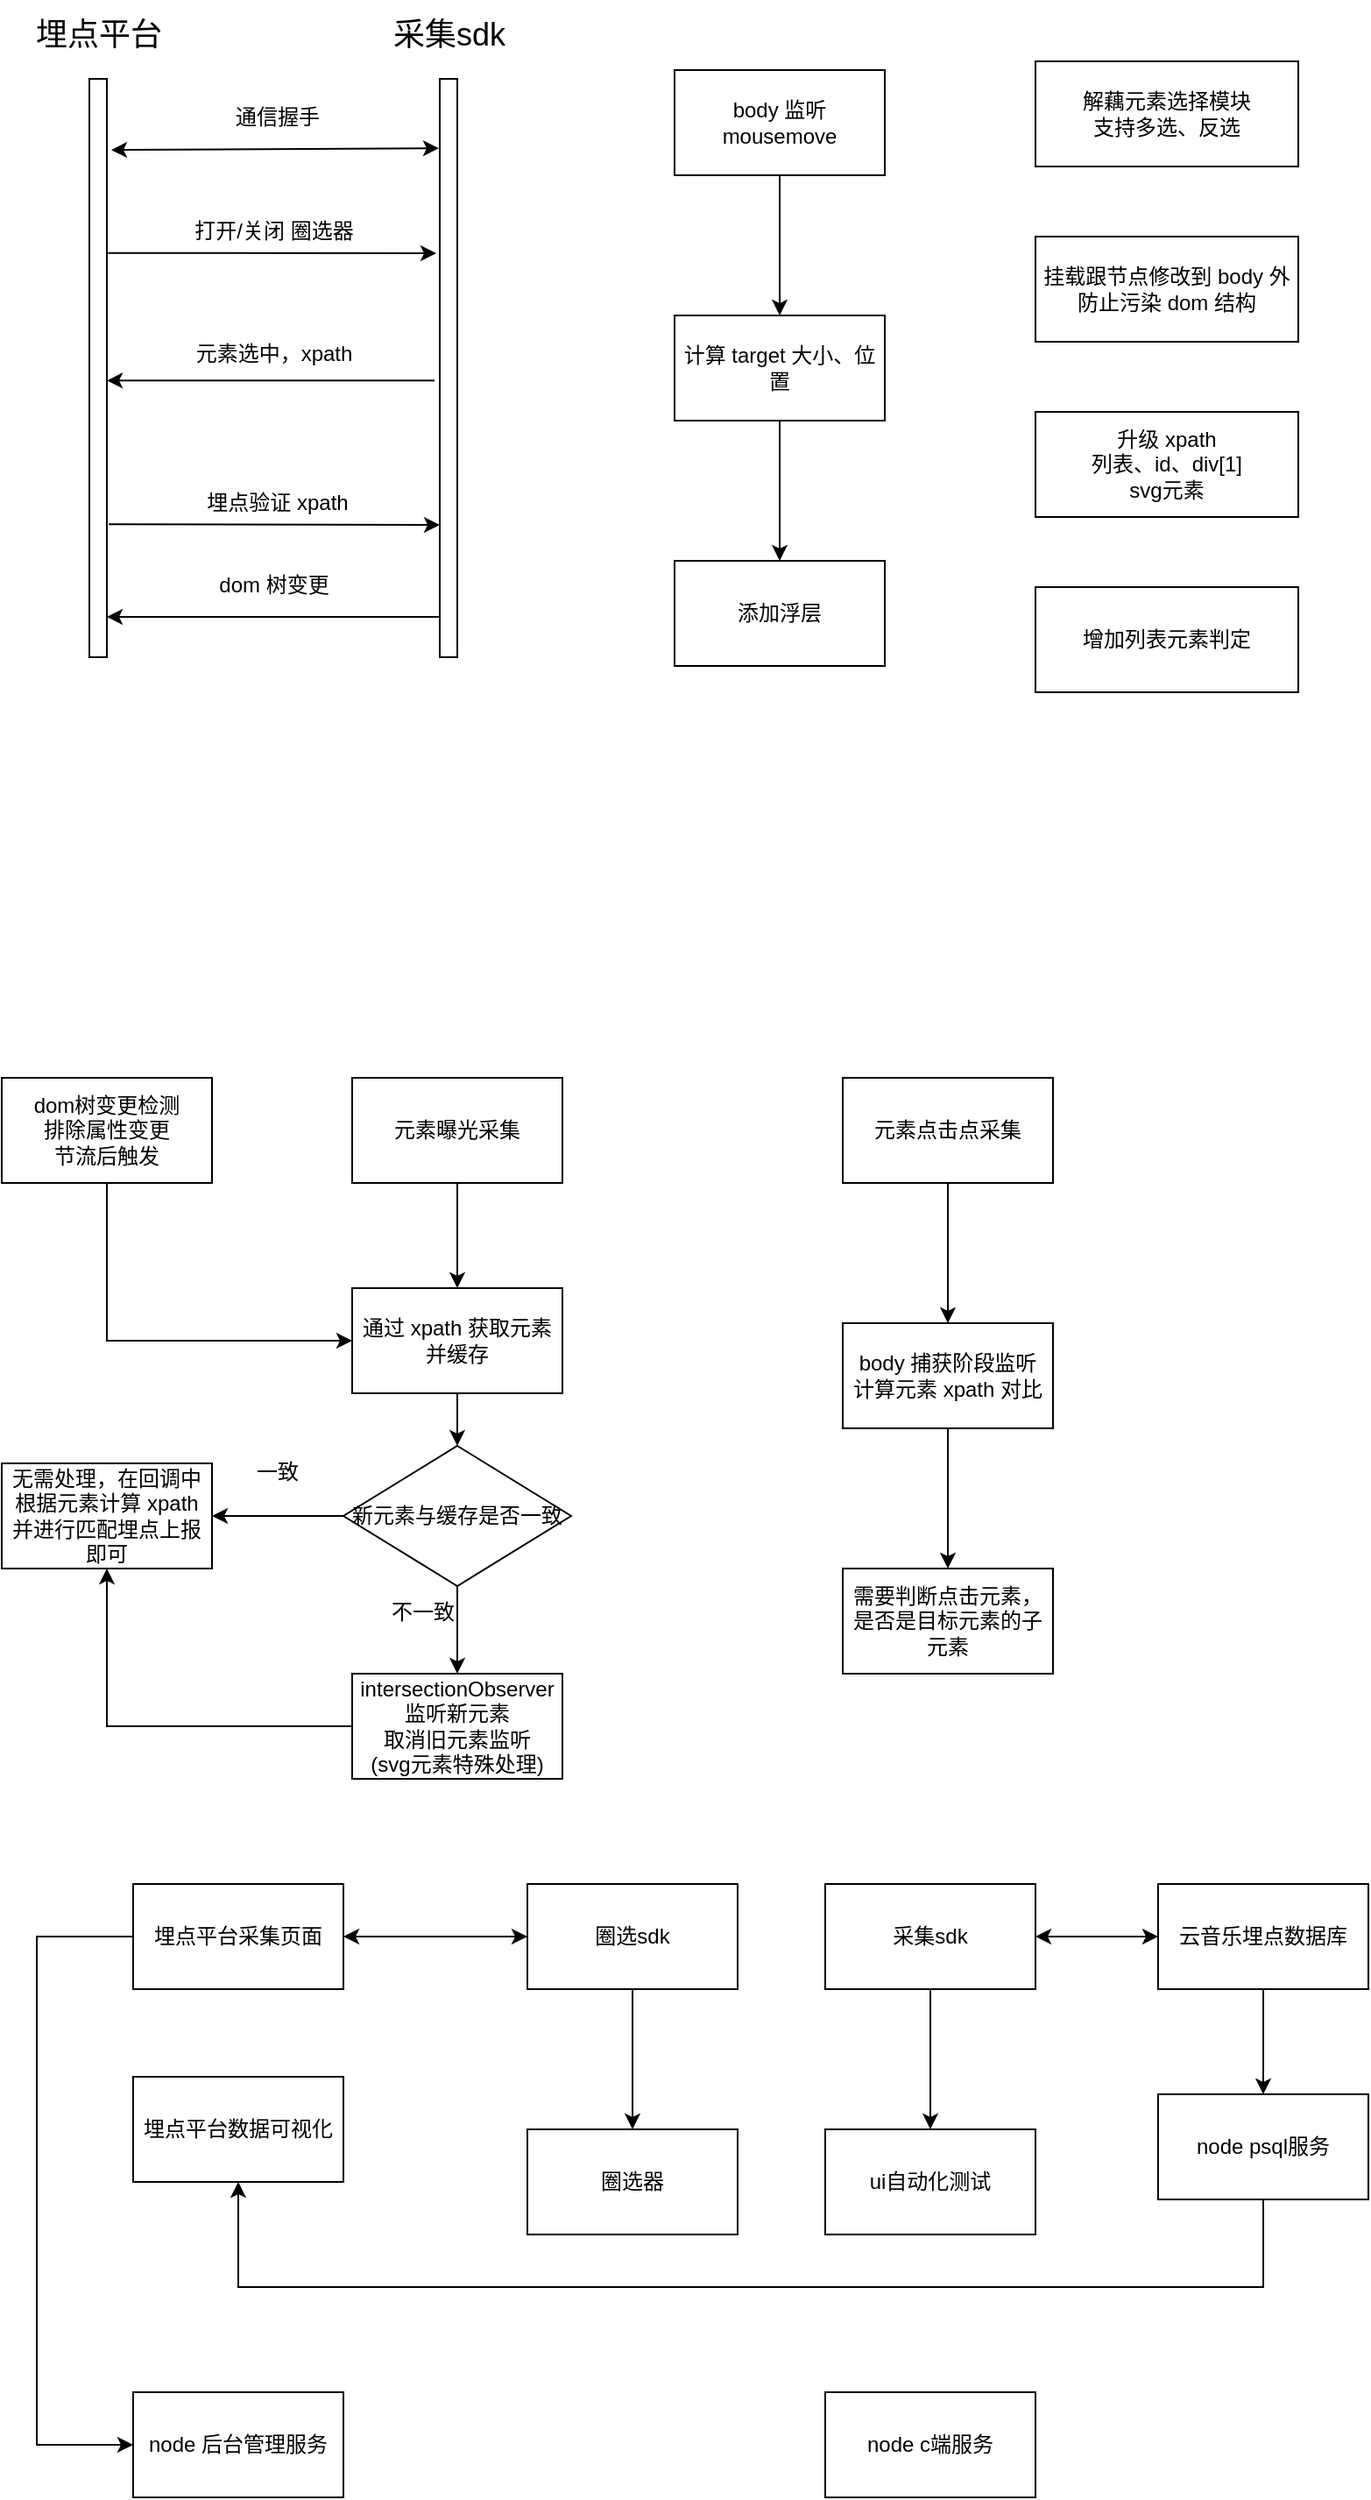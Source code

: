 <mxfile version="20.2.8" type="github">
  <diagram id="s8NYqJLzQeODFpnqqtf_" name="第 1 页">
    <mxGraphModel dx="926" dy="506" grid="1" gridSize="10" guides="1" tooltips="1" connect="1" arrows="1" fold="1" page="1" pageScale="1" pageWidth="827" pageHeight="1169" math="0" shadow="0">
      <root>
        <mxCell id="0" />
        <mxCell id="1" parent="0" />
        <mxCell id="AP1hK9MuxTNP_AilY-IY-1" value="" style="html=1;points=[];perimeter=orthogonalPerimeter;" parent="1" vertex="1">
          <mxGeometry x="80" y="120" width="10" height="330" as="geometry" />
        </mxCell>
        <mxCell id="AP1hK9MuxTNP_AilY-IY-2" value="" style="html=1;points=[];perimeter=orthogonalPerimeter;" parent="1" vertex="1">
          <mxGeometry x="280" y="120" width="10" height="330" as="geometry" />
        </mxCell>
        <mxCell id="eg9R9L4fMUv5J7RdRfmF-1" value="埋点平台" style="text;html=1;align=center;verticalAlign=middle;resizable=0;points=[];autosize=1;strokeColor=none;fillColor=none;fontSize=18;" parent="1" vertex="1">
          <mxGeometry x="35" y="75" width="100" height="40" as="geometry" />
        </mxCell>
        <mxCell id="eg9R9L4fMUv5J7RdRfmF-2" value="采集sdk" style="text;html=1;align=center;verticalAlign=middle;resizable=0;points=[];autosize=1;strokeColor=none;fillColor=none;fontSize=18;" parent="1" vertex="1">
          <mxGeometry x="240" y="75" width="90" height="40" as="geometry" />
        </mxCell>
        <mxCell id="eg9R9L4fMUv5J7RdRfmF-3" value="" style="endArrow=classic;html=1;rounded=0;fontSize=18;exitX=1.067;exitY=0.301;exitDx=0;exitDy=0;exitPerimeter=0;entryX=-0.2;entryY=0.135;entryDx=0;entryDy=0;entryPerimeter=0;" parent="1" source="AP1hK9MuxTNP_AilY-IY-1" edge="1">
          <mxGeometry width="50" height="50" relative="1" as="geometry">
            <mxPoint x="92" y="218.89" as="sourcePoint" />
            <mxPoint x="278" y="219.55" as="targetPoint" />
          </mxGeometry>
        </mxCell>
        <mxCell id="eg9R9L4fMUv5J7RdRfmF-5" value="&lt;span style=&quot;font-size: 12px;&quot;&gt;打开/关闭 圈选器&lt;/span&gt;" style="text;html=1;align=center;verticalAlign=middle;resizable=0;points=[];autosize=1;strokeColor=none;fillColor=none;fontSize=18;" parent="1" vertex="1">
          <mxGeometry x="130" y="185" width="110" height="40" as="geometry" />
        </mxCell>
        <mxCell id="eg9R9L4fMUv5J7RdRfmF-6" value="" style="endArrow=classic;html=1;rounded=0;fontSize=12;entryX=1;entryY=0.355;entryDx=0;entryDy=0;entryPerimeter=0;exitX=-0.3;exitY=0.355;exitDx=0;exitDy=0;exitPerimeter=0;" parent="1" edge="1">
          <mxGeometry width="50" height="50" relative="1" as="geometry">
            <mxPoint x="277" y="292.15" as="sourcePoint" />
            <mxPoint x="90" y="292.15" as="targetPoint" />
          </mxGeometry>
        </mxCell>
        <mxCell id="eg9R9L4fMUv5J7RdRfmF-8" value="&lt;span style=&quot;font-size: 12px;&quot;&gt;元素选中，xpath&lt;/span&gt;" style="text;html=1;align=center;verticalAlign=middle;resizable=0;points=[];autosize=1;strokeColor=none;fillColor=none;fontSize=18;" parent="1" vertex="1">
          <mxGeometry x="130" y="255" width="110" height="40" as="geometry" />
        </mxCell>
        <mxCell id="eg9R9L4fMUv5J7RdRfmF-9" value="" style="endArrow=classic;html=1;rounded=0;fontSize=12;entryX=1.041;entryY=0.818;entryDx=0;entryDy=0;entryPerimeter=0;" parent="1" edge="1">
          <mxGeometry width="50" height="50" relative="1" as="geometry">
            <mxPoint x="280" y="427" as="sourcePoint" />
            <mxPoint x="90.41" y="426.94" as="targetPoint" />
            <Array as="points">
              <mxPoint x="90" y="427" />
            </Array>
          </mxGeometry>
        </mxCell>
        <mxCell id="eg9R9L4fMUv5J7RdRfmF-10" value="&lt;span style=&quot;font-size: 12px;&quot;&gt;dom 树变更&lt;/span&gt;" style="text;html=1;align=center;verticalAlign=middle;resizable=0;points=[];autosize=1;strokeColor=none;fillColor=none;fontSize=18;" parent="1" vertex="1">
          <mxGeometry x="140" y="387" width="90" height="40" as="geometry" />
        </mxCell>
        <mxCell id="eg9R9L4fMUv5J7RdRfmF-11" value="" style="endArrow=classic;html=1;rounded=0;fontSize=18;exitX=1.11;exitY=0.77;exitDx=0;exitDy=0;exitPerimeter=0;entryX=-0.2;entryY=0.135;entryDx=0;entryDy=0;entryPerimeter=0;" parent="1" source="AP1hK9MuxTNP_AilY-IY-1" edge="1">
          <mxGeometry width="50" height="50" relative="1" as="geometry">
            <mxPoint x="94" y="373.89" as="sourcePoint" />
            <mxPoint x="280.0" y="374.55" as="targetPoint" />
          </mxGeometry>
        </mxCell>
        <mxCell id="eg9R9L4fMUv5J7RdRfmF-12" value="&lt;span style=&quot;font-size: 12px;&quot;&gt;埋点验证 xpath&lt;/span&gt;" style="text;html=1;align=center;verticalAlign=middle;resizable=0;points=[];autosize=1;strokeColor=none;fillColor=none;fontSize=18;" parent="1" vertex="1">
          <mxGeometry x="137" y="340" width="100" height="40" as="geometry" />
        </mxCell>
        <mxCell id="eg9R9L4fMUv5J7RdRfmF-13" value="" style="endArrow=classic;startArrow=classic;html=1;rounded=0;fontSize=12;exitX=1.25;exitY=0.123;exitDx=0;exitDy=0;exitPerimeter=0;entryX=-0.05;entryY=0.12;entryDx=0;entryDy=0;entryPerimeter=0;" parent="1" source="AP1hK9MuxTNP_AilY-IY-1" target="AP1hK9MuxTNP_AilY-IY-2" edge="1">
          <mxGeometry width="50" height="50" relative="1" as="geometry">
            <mxPoint x="400" y="320" as="sourcePoint" />
            <mxPoint x="450" y="270" as="targetPoint" />
          </mxGeometry>
        </mxCell>
        <mxCell id="eg9R9L4fMUv5J7RdRfmF-14" value="&lt;span style=&quot;font-size: 12px;&quot;&gt;通信握手&lt;/span&gt;" style="text;html=1;align=center;verticalAlign=middle;resizable=0;points=[];autosize=1;strokeColor=none;fillColor=none;fontSize=18;" parent="1" vertex="1">
          <mxGeometry x="152" y="120" width="70" height="40" as="geometry" />
        </mxCell>
        <mxCell id="eg9R9L4fMUv5J7RdRfmF-15" value="解藕元素选择模块&lt;br&gt;支持多选、反选" style="rounded=0;whiteSpace=wrap;html=1;fontSize=12;" parent="1" vertex="1">
          <mxGeometry x="620" y="110" width="150" height="60" as="geometry" />
        </mxCell>
        <mxCell id="eg9R9L4fMUv5J7RdRfmF-16" value="挂载跟节点修改到 body 外&lt;br&gt;防止污染 dom 结构" style="rounded=0;whiteSpace=wrap;html=1;fontSize=12;" parent="1" vertex="1">
          <mxGeometry x="620" y="210" width="150" height="60" as="geometry" />
        </mxCell>
        <mxCell id="eg9R9L4fMUv5J7RdRfmF-17" value="升级 xpath&lt;br&gt;列表、id、div[1]&lt;br&gt;svg元素" style="rounded=0;whiteSpace=wrap;html=1;fontSize=12;" parent="1" vertex="1">
          <mxGeometry x="620" y="310" width="150" height="60" as="geometry" />
        </mxCell>
        <mxCell id="eg9R9L4fMUv5J7RdRfmF-21" value="" style="edgeStyle=orthogonalEdgeStyle;rounded=0;orthogonalLoop=1;jettySize=auto;html=1;fontSize=12;" parent="1" source="eg9R9L4fMUv5J7RdRfmF-19" target="eg9R9L4fMUv5J7RdRfmF-20" edge="1">
          <mxGeometry relative="1" as="geometry" />
        </mxCell>
        <mxCell id="eg9R9L4fMUv5J7RdRfmF-19" value="body 监听 mousemove" style="rounded=0;whiteSpace=wrap;html=1;fontSize=12;" parent="1" vertex="1">
          <mxGeometry x="414" y="115" width="120" height="60" as="geometry" />
        </mxCell>
        <mxCell id="WQ2MlSCACtrah5VNE3MD-2" value="" style="edgeStyle=orthogonalEdgeStyle;rounded=0;orthogonalLoop=1;jettySize=auto;html=1;fontSize=12;" edge="1" parent="1" source="eg9R9L4fMUv5J7RdRfmF-20" target="WQ2MlSCACtrah5VNE3MD-1">
          <mxGeometry relative="1" as="geometry" />
        </mxCell>
        <mxCell id="eg9R9L4fMUv5J7RdRfmF-20" value="计算 target 大小、位置" style="whiteSpace=wrap;html=1;rounded=0;" parent="1" vertex="1">
          <mxGeometry x="414" y="255" width="120" height="60" as="geometry" />
        </mxCell>
        <mxCell id="WQ2MlSCACtrah5VNE3MD-1" value="添加浮层" style="whiteSpace=wrap;html=1;rounded=0;" vertex="1" parent="1">
          <mxGeometry x="414" y="395" width="120" height="60" as="geometry" />
        </mxCell>
        <mxCell id="WQ2MlSCACtrah5VNE3MD-3" value="增加列表元素判定" style="rounded=0;whiteSpace=wrap;html=1;fontSize=12;" vertex="1" parent="1">
          <mxGeometry x="620" y="410" width="150" height="60" as="geometry" />
        </mxCell>
        <mxCell id="WQ2MlSCACtrah5VNE3MD-22" value="" style="edgeStyle=orthogonalEdgeStyle;rounded=0;orthogonalLoop=1;jettySize=auto;html=1;fontSize=12;" edge="1" parent="1" source="WQ2MlSCACtrah5VNE3MD-4" target="WQ2MlSCACtrah5VNE3MD-21">
          <mxGeometry relative="1" as="geometry" />
        </mxCell>
        <mxCell id="WQ2MlSCACtrah5VNE3MD-4" value="元素曝光采集" style="rounded=0;whiteSpace=wrap;html=1;fontSize=12;" vertex="1" parent="1">
          <mxGeometry x="230" y="690" width="120" height="60" as="geometry" />
        </mxCell>
        <mxCell id="WQ2MlSCACtrah5VNE3MD-36" value="" style="edgeStyle=orthogonalEdgeStyle;rounded=0;orthogonalLoop=1;jettySize=auto;html=1;fontSize=12;" edge="1" parent="1" source="WQ2MlSCACtrah5VNE3MD-5" target="WQ2MlSCACtrah5VNE3MD-35">
          <mxGeometry relative="1" as="geometry" />
        </mxCell>
        <mxCell id="WQ2MlSCACtrah5VNE3MD-5" value="元素点击点采集" style="rounded=0;whiteSpace=wrap;html=1;fontSize=12;" vertex="1" parent="1">
          <mxGeometry x="510" y="690" width="120" height="60" as="geometry" />
        </mxCell>
        <mxCell id="WQ2MlSCACtrah5VNE3MD-34" style="edgeStyle=orthogonalEdgeStyle;rounded=0;orthogonalLoop=1;jettySize=auto;html=1;exitX=0;exitY=0.5;exitDx=0;exitDy=0;fontSize=12;" edge="1" parent="1" source="WQ2MlSCACtrah5VNE3MD-6" target="WQ2MlSCACtrah5VNE3MD-8">
          <mxGeometry relative="1" as="geometry" />
        </mxCell>
        <mxCell id="WQ2MlSCACtrah5VNE3MD-6" value="intersectionObserver&lt;br&gt;监听新元素&lt;br&gt;取消旧元素监听&lt;br&gt;(svg元素特殊处理)" style="whiteSpace=wrap;html=1;rounded=0;" vertex="1" parent="1">
          <mxGeometry x="230" y="1030" width="120" height="60" as="geometry" />
        </mxCell>
        <mxCell id="WQ2MlSCACtrah5VNE3MD-8" value="无需处理，在回调中根据元素计算 xpath 并进行匹配埋点上报即可" style="whiteSpace=wrap;html=1;rounded=0;" vertex="1" parent="1">
          <mxGeometry x="30" y="910" width="120" height="60" as="geometry" />
        </mxCell>
        <mxCell id="WQ2MlSCACtrah5VNE3MD-28" style="edgeStyle=orthogonalEdgeStyle;rounded=0;orthogonalLoop=1;jettySize=auto;html=1;exitX=0.5;exitY=1;exitDx=0;exitDy=0;entryX=0;entryY=0.5;entryDx=0;entryDy=0;fontSize=12;" edge="1" parent="1" source="WQ2MlSCACtrah5VNE3MD-13" target="WQ2MlSCACtrah5VNE3MD-21">
          <mxGeometry relative="1" as="geometry" />
        </mxCell>
        <mxCell id="WQ2MlSCACtrah5VNE3MD-13" value="dom树变更检测&lt;br&gt;排除属性变更&lt;br&gt;节流后触发" style="whiteSpace=wrap;html=1;rounded=0;" vertex="1" parent="1">
          <mxGeometry x="30" y="690" width="120" height="60" as="geometry" />
        </mxCell>
        <mxCell id="WQ2MlSCACtrah5VNE3MD-26" value="" style="edgeStyle=orthogonalEdgeStyle;rounded=0;orthogonalLoop=1;jettySize=auto;html=1;fontSize=12;" edge="1" parent="1" source="WQ2MlSCACtrah5VNE3MD-21" target="WQ2MlSCACtrah5VNE3MD-25">
          <mxGeometry relative="1" as="geometry" />
        </mxCell>
        <mxCell id="WQ2MlSCACtrah5VNE3MD-21" value="通过 xpath 获取元素并缓存" style="whiteSpace=wrap;html=1;rounded=0;" vertex="1" parent="1">
          <mxGeometry x="230" y="810" width="120" height="60" as="geometry" />
        </mxCell>
        <mxCell id="WQ2MlSCACtrah5VNE3MD-29" value="" style="edgeStyle=orthogonalEdgeStyle;rounded=0;orthogonalLoop=1;jettySize=auto;html=1;fontSize=12;" edge="1" parent="1" source="WQ2MlSCACtrah5VNE3MD-25" target="WQ2MlSCACtrah5VNE3MD-6">
          <mxGeometry relative="1" as="geometry" />
        </mxCell>
        <mxCell id="WQ2MlSCACtrah5VNE3MD-32" style="edgeStyle=orthogonalEdgeStyle;rounded=0;orthogonalLoop=1;jettySize=auto;html=1;exitX=0;exitY=0.5;exitDx=0;exitDy=0;fontSize=12;entryX=1;entryY=0.5;entryDx=0;entryDy=0;" edge="1" parent="1" source="WQ2MlSCACtrah5VNE3MD-25" target="WQ2MlSCACtrah5VNE3MD-8">
          <mxGeometry relative="1" as="geometry">
            <mxPoint x="150" y="930" as="targetPoint" />
          </mxGeometry>
        </mxCell>
        <mxCell id="WQ2MlSCACtrah5VNE3MD-25" value="新元素与缓存是否一致" style="rhombus;whiteSpace=wrap;html=1;rounded=0;" vertex="1" parent="1">
          <mxGeometry x="225" y="900" width="130" height="80" as="geometry" />
        </mxCell>
        <mxCell id="WQ2MlSCACtrah5VNE3MD-31" value="不一致" style="text;html=1;align=center;verticalAlign=middle;resizable=0;points=[];autosize=1;strokeColor=none;fillColor=none;fontSize=12;" vertex="1" parent="1">
          <mxGeometry x="240" y="980" width="60" height="30" as="geometry" />
        </mxCell>
        <mxCell id="WQ2MlSCACtrah5VNE3MD-33" value="一致" style="text;html=1;align=center;verticalAlign=middle;resizable=0;points=[];autosize=1;strokeColor=none;fillColor=none;fontSize=12;" vertex="1" parent="1">
          <mxGeometry x="162" y="900" width="50" height="30" as="geometry" />
        </mxCell>
        <mxCell id="WQ2MlSCACtrah5VNE3MD-38" value="" style="edgeStyle=orthogonalEdgeStyle;rounded=0;orthogonalLoop=1;jettySize=auto;html=1;fontSize=12;" edge="1" parent="1" source="WQ2MlSCACtrah5VNE3MD-35" target="WQ2MlSCACtrah5VNE3MD-37">
          <mxGeometry relative="1" as="geometry" />
        </mxCell>
        <mxCell id="WQ2MlSCACtrah5VNE3MD-35" value="body 捕获阶段监听&lt;br&gt;计算元素 xpath 对比" style="whiteSpace=wrap;html=1;rounded=0;" vertex="1" parent="1">
          <mxGeometry x="510" y="830" width="120" height="60" as="geometry" />
        </mxCell>
        <mxCell id="WQ2MlSCACtrah5VNE3MD-37" value="需要判断点击元素，是否是目标元素的子元素" style="whiteSpace=wrap;html=1;rounded=0;" vertex="1" parent="1">
          <mxGeometry x="510" y="970" width="120" height="60" as="geometry" />
        </mxCell>
        <mxCell id="ew40sH9bl0qWfCfkTv_5-1" value="埋点平台采集页面" style="rounded=0;whiteSpace=wrap;html=1;" vertex="1" parent="1">
          <mxGeometry x="105" y="1150" width="120" height="60" as="geometry" />
        </mxCell>
        <mxCell id="ew40sH9bl0qWfCfkTv_5-5" value="" style="edgeStyle=orthogonalEdgeStyle;rounded=0;orthogonalLoop=1;jettySize=auto;html=1;" edge="1" parent="1" source="ew40sH9bl0qWfCfkTv_5-2" target="ew40sH9bl0qWfCfkTv_5-4">
          <mxGeometry relative="1" as="geometry" />
        </mxCell>
        <mxCell id="ew40sH9bl0qWfCfkTv_5-2" value="圈选sdk" style="rounded=0;whiteSpace=wrap;html=1;" vertex="1" parent="1">
          <mxGeometry x="330" y="1150" width="120" height="60" as="geometry" />
        </mxCell>
        <mxCell id="ew40sH9bl0qWfCfkTv_5-3" value="" style="endArrow=classic;startArrow=classic;html=1;rounded=0;exitX=1;exitY=0.5;exitDx=0;exitDy=0;entryX=0;entryY=0.5;entryDx=0;entryDy=0;" edge="1" parent="1" source="ew40sH9bl0qWfCfkTv_5-1" target="ew40sH9bl0qWfCfkTv_5-2">
          <mxGeometry width="50" height="50" relative="1" as="geometry">
            <mxPoint x="390" y="1210" as="sourcePoint" />
            <mxPoint x="440" y="1160" as="targetPoint" />
          </mxGeometry>
        </mxCell>
        <mxCell id="ew40sH9bl0qWfCfkTv_5-4" value="圈选器" style="whiteSpace=wrap;html=1;rounded=0;" vertex="1" parent="1">
          <mxGeometry x="330" y="1290" width="120" height="60" as="geometry" />
        </mxCell>
        <mxCell id="ew40sH9bl0qWfCfkTv_5-14" value="" style="edgeStyle=orthogonalEdgeStyle;rounded=0;orthogonalLoop=1;jettySize=auto;html=1;" edge="1" parent="1" source="ew40sH9bl0qWfCfkTv_5-8" target="ew40sH9bl0qWfCfkTv_5-13">
          <mxGeometry relative="1" as="geometry" />
        </mxCell>
        <mxCell id="ew40sH9bl0qWfCfkTv_5-8" value="采集sdk" style="rounded=0;whiteSpace=wrap;html=1;" vertex="1" parent="1">
          <mxGeometry x="500" y="1150" width="120" height="60" as="geometry" />
        </mxCell>
        <mxCell id="ew40sH9bl0qWfCfkTv_5-18" style="edgeStyle=orthogonalEdgeStyle;rounded=0;orthogonalLoop=1;jettySize=auto;html=1;exitX=0.5;exitY=1;exitDx=0;exitDy=0;entryX=0.5;entryY=0;entryDx=0;entryDy=0;" edge="1" parent="1" source="ew40sH9bl0qWfCfkTv_5-9" target="ew40sH9bl0qWfCfkTv_5-17">
          <mxGeometry relative="1" as="geometry" />
        </mxCell>
        <mxCell id="ew40sH9bl0qWfCfkTv_5-9" value="云音乐埋点数据库" style="rounded=0;whiteSpace=wrap;html=1;" vertex="1" parent="1">
          <mxGeometry x="690" y="1150" width="120" height="60" as="geometry" />
        </mxCell>
        <mxCell id="ew40sH9bl0qWfCfkTv_5-10" value="埋点平台数据可视化" style="rounded=0;whiteSpace=wrap;html=1;" vertex="1" parent="1">
          <mxGeometry x="105" y="1260" width="120" height="60" as="geometry" />
        </mxCell>
        <mxCell id="ew40sH9bl0qWfCfkTv_5-11" value="" style="endArrow=classic;startArrow=classic;html=1;rounded=0;exitX=1;exitY=0.5;exitDx=0;exitDy=0;entryX=0;entryY=0.5;entryDx=0;entryDy=0;" edge="1" parent="1" source="ew40sH9bl0qWfCfkTv_5-8" target="ew40sH9bl0qWfCfkTv_5-9">
          <mxGeometry width="50" height="50" relative="1" as="geometry">
            <mxPoint x="620" y="1230" as="sourcePoint" />
            <mxPoint x="670" y="1180" as="targetPoint" />
          </mxGeometry>
        </mxCell>
        <mxCell id="ew40sH9bl0qWfCfkTv_5-13" value="ui自动化测试" style="whiteSpace=wrap;html=1;rounded=0;" vertex="1" parent="1">
          <mxGeometry x="500" y="1290" width="120" height="60" as="geometry" />
        </mxCell>
        <mxCell id="ew40sH9bl0qWfCfkTv_5-16" value="" style="edgeStyle=elbowEdgeStyle;elbow=vertical;endArrow=classic;html=1;rounded=0;entryX=0.5;entryY=1;entryDx=0;entryDy=0;" edge="1" parent="1" target="ew40sH9bl0qWfCfkTv_5-10">
          <mxGeometry width="50" height="50" relative="1" as="geometry">
            <mxPoint x="750" y="1310" as="sourcePoint" />
            <mxPoint x="530" y="1230" as="targetPoint" />
            <Array as="points">
              <mxPoint x="470" y="1380" />
            </Array>
          </mxGeometry>
        </mxCell>
        <mxCell id="ew40sH9bl0qWfCfkTv_5-17" value="node psql服务" style="rounded=0;whiteSpace=wrap;html=1;" vertex="1" parent="1">
          <mxGeometry x="690" y="1270" width="120" height="60" as="geometry" />
        </mxCell>
        <mxCell id="ew40sH9bl0qWfCfkTv_5-19" value="node 后台管理服务" style="rounded=0;whiteSpace=wrap;html=1;" vertex="1" parent="1">
          <mxGeometry x="105" y="1440" width="120" height="60" as="geometry" />
        </mxCell>
        <mxCell id="ew40sH9bl0qWfCfkTv_5-20" value="" style="edgeStyle=elbowEdgeStyle;elbow=vertical;endArrow=classic;html=1;rounded=0;exitX=0;exitY=0.5;exitDx=0;exitDy=0;entryX=0;entryY=0.5;entryDx=0;entryDy=0;" edge="1" parent="1" source="ew40sH9bl0qWfCfkTv_5-1" target="ew40sH9bl0qWfCfkTv_5-19">
          <mxGeometry width="50" height="50" relative="1" as="geometry">
            <mxPoint x="360" y="1310" as="sourcePoint" />
            <mxPoint x="410" y="1260" as="targetPoint" />
            <Array as="points">
              <mxPoint x="50" y="1330" />
            </Array>
          </mxGeometry>
        </mxCell>
        <mxCell id="ew40sH9bl0qWfCfkTv_5-21" value="node c端服务" style="rounded=0;whiteSpace=wrap;html=1;" vertex="1" parent="1">
          <mxGeometry x="500" y="1440" width="120" height="60" as="geometry" />
        </mxCell>
      </root>
    </mxGraphModel>
  </diagram>
</mxfile>
